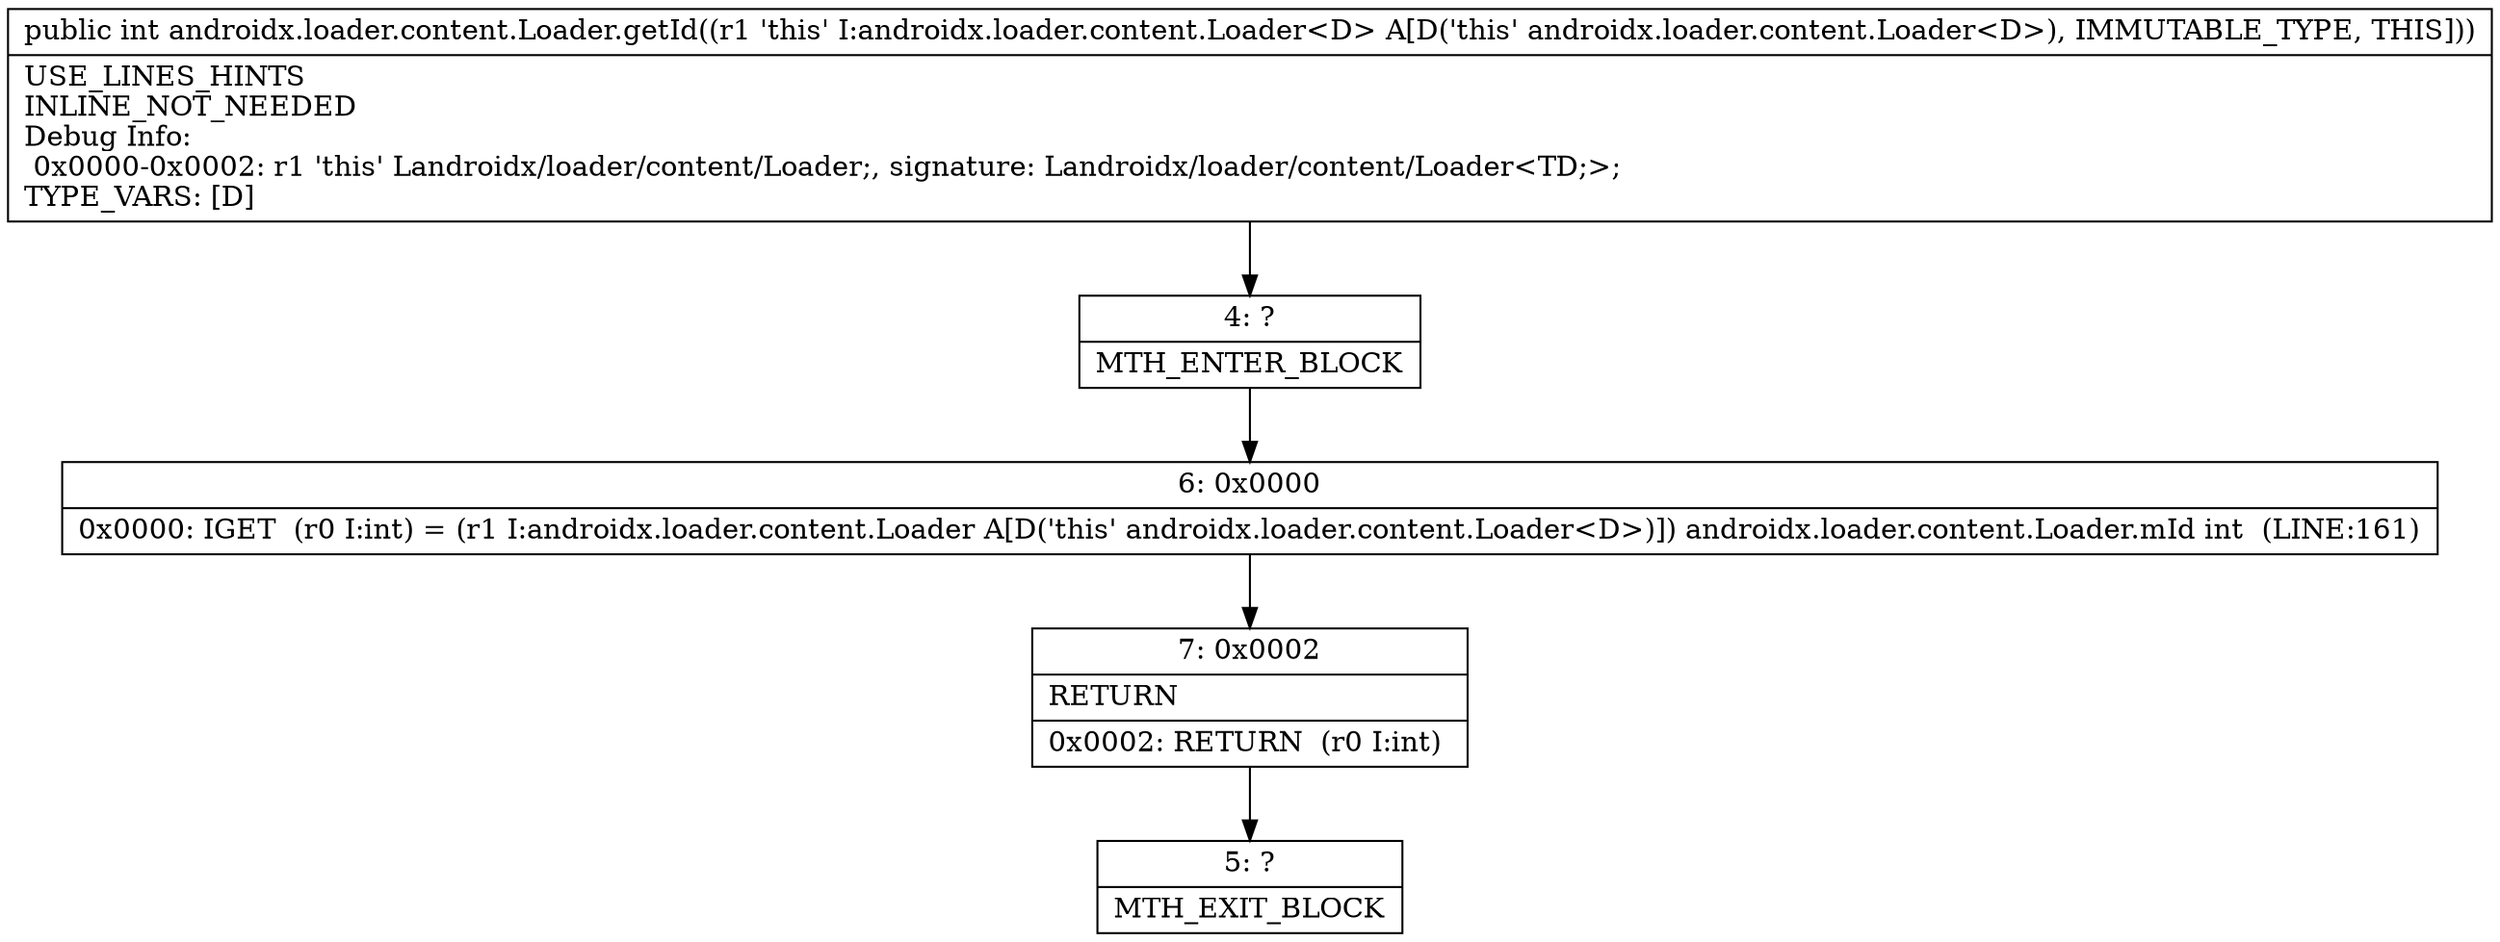digraph "CFG forandroidx.loader.content.Loader.getId()I" {
Node_4 [shape=record,label="{4\:\ ?|MTH_ENTER_BLOCK\l}"];
Node_6 [shape=record,label="{6\:\ 0x0000|0x0000: IGET  (r0 I:int) = (r1 I:androidx.loader.content.Loader A[D('this' androidx.loader.content.Loader\<D\>)]) androidx.loader.content.Loader.mId int  (LINE:161)\l}"];
Node_7 [shape=record,label="{7\:\ 0x0002|RETURN\l|0x0002: RETURN  (r0 I:int) \l}"];
Node_5 [shape=record,label="{5\:\ ?|MTH_EXIT_BLOCK\l}"];
MethodNode[shape=record,label="{public int androidx.loader.content.Loader.getId((r1 'this' I:androidx.loader.content.Loader\<D\> A[D('this' androidx.loader.content.Loader\<D\>), IMMUTABLE_TYPE, THIS]))  | USE_LINES_HINTS\lINLINE_NOT_NEEDED\lDebug Info:\l  0x0000\-0x0002: r1 'this' Landroidx\/loader\/content\/Loader;, signature: Landroidx\/loader\/content\/Loader\<TD;\>;\lTYPE_VARS: [D]\l}"];
MethodNode -> Node_4;Node_4 -> Node_6;
Node_6 -> Node_7;
Node_7 -> Node_5;
}

